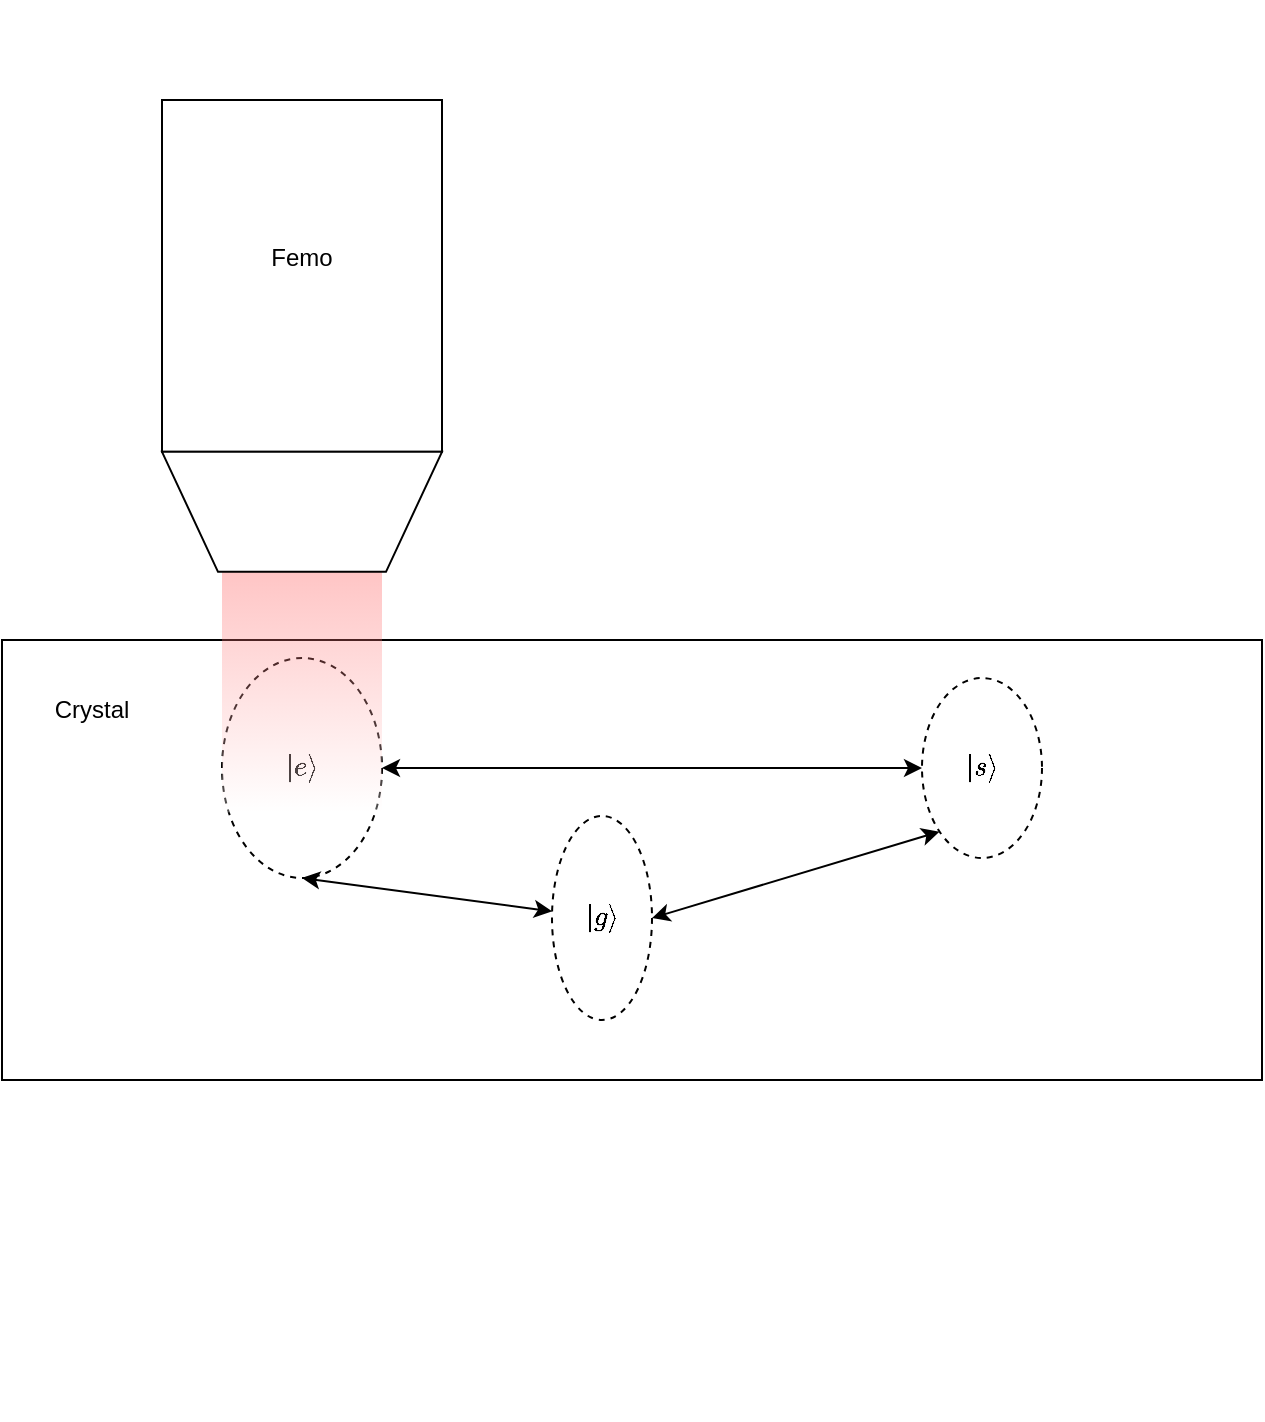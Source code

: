 <mxfile version="13.10.9" type="github">
  <diagram id="RaEsLhP9hyBYMOpqRB53" name="Page-1">
    <mxGraphModel dx="1038" dy="588" grid="1" gridSize="10" guides="1" tooltips="1" connect="1" arrows="1" fold="1" page="1" pageScale="1" pageWidth="1169" pageHeight="827" background="#ffffff" math="1" shadow="0">
      <root>
        <mxCell id="0" />
        <mxCell id="1" parent="0" />
        <mxCell id="17" value="" style="group;strokeColor=none;" parent="1" vertex="1" connectable="0">
          <mxGeometry x="305" y="51" width="630" height="710" as="geometry" />
        </mxCell>
        <mxCell id="6" value="" style="rounded=0;whiteSpace=wrap;html=1;" parent="17" vertex="1">
          <mxGeometry y="320" width="630" height="220" as="geometry" />
        </mxCell>
        <mxCell id="7" value="$$|e \rangle$$" style="ellipse;whiteSpace=wrap;html=1;dashed=1;" parent="17" vertex="1">
          <mxGeometry x="110" y="329" width="80" height="110" as="geometry" />
        </mxCell>
        <mxCell id="8" value="$$|s\rangle$$" style="ellipse;whiteSpace=wrap;html=1;dashed=1;" parent="17" vertex="1">
          <mxGeometry x="460" y="339" width="60" height="90" as="geometry" />
        </mxCell>
        <mxCell id="9" value="$$|g\rangle$$" style="ellipse;whiteSpace=wrap;html=1;dashed=1;" parent="17" vertex="1">
          <mxGeometry x="275" y="408" width="50" height="102" as="geometry" />
        </mxCell>
        <mxCell id="16" value="" style="group" parent="17" vertex="1" connectable="0">
          <mxGeometry x="80" y="50" width="140" height="365" as="geometry" />
        </mxCell>
        <mxCell id="15" value="" style="rounded=0;whiteSpace=wrap;html=1;fillColor=#FF3333;gradientColor=#ffffff;opacity=30;strokeColor=none;" parent="16" vertex="1">
          <mxGeometry x="30" y="228.675" width="80" height="127.53" as="geometry" />
        </mxCell>
        <mxCell id="24" value="" style="rounded=0;whiteSpace=wrap;html=1;fillColor=#FF3333;gradientColor=#ffffff;opacity=30;strokeColor=none;" parent="16" vertex="1">
          <mxGeometry x="30" y="30.783" width="80" height="127.53" as="geometry" />
        </mxCell>
        <mxCell id="10" value="" style="rounded=0;whiteSpace=wrap;html=1;" parent="16" vertex="1">
          <mxGeometry width="140" height="175.904" as="geometry" />
        </mxCell>
        <mxCell id="29" value="Femo" style="text;html=1;strokeColor=none;fillColor=none;align=center;verticalAlign=middle;whiteSpace=wrap;rounded=0;" parent="16" vertex="1">
          <mxGeometry x="50" y="70.186" width="40" height="17.59" as="geometry" />
        </mxCell>
        <mxCell id="12" value="" style="shape=trapezoid;perimeter=trapezoidPerimeter;whiteSpace=wrap;html=1;rotation=180;" parent="16" vertex="1">
          <mxGeometry y="175.9" width="140" height="60" as="geometry" />
        </mxCell>
        <mxCell id="20" value="" style="endArrow=classic;startArrow=classic;html=1;entryX=0;entryY=0.5;" parent="17" source="7" target="8" edge="1">
          <mxGeometry width="50" height="50" relative="1" as="geometry">
            <mxPoint x="254" y="500" as="sourcePoint" />
            <mxPoint x="344" y="500" as="targetPoint" />
          </mxGeometry>
        </mxCell>
        <mxCell id="21" value="" style="endArrow=classic;startArrow=classic;html=1;exitX=0.5;exitY=1;exitDx=0;exitDy=0;" parent="17" target="9" edge="1" source="7">
          <mxGeometry width="50" height="50" relative="1" as="geometry">
            <mxPoint x="150" y="470" as="sourcePoint" />
            <mxPoint x="210" y="580" as="targetPoint" />
          </mxGeometry>
        </mxCell>
        <mxCell id="27" value="" style="endArrow=classic;startArrow=classic;html=1;exitX=1;exitY=0.5;entryX=0;entryY=1;" parent="17" source="9" target="8" edge="1">
          <mxGeometry width="50" height="50" relative="1" as="geometry">
            <mxPoint y="780" as="sourcePoint" />
            <mxPoint x="50" y="730" as="targetPoint" />
          </mxGeometry>
        </mxCell>
        <mxCell id="o5H3n1R6OQzwtFgVDY5G-29" value="Crystal" style="text;html=1;strokeColor=none;fillColor=none;align=center;verticalAlign=middle;whiteSpace=wrap;rounded=0;" vertex="1" parent="17">
          <mxGeometry x="25" y="345" width="40" height="20" as="geometry" />
        </mxCell>
      </root>
    </mxGraphModel>
  </diagram>
</mxfile>
